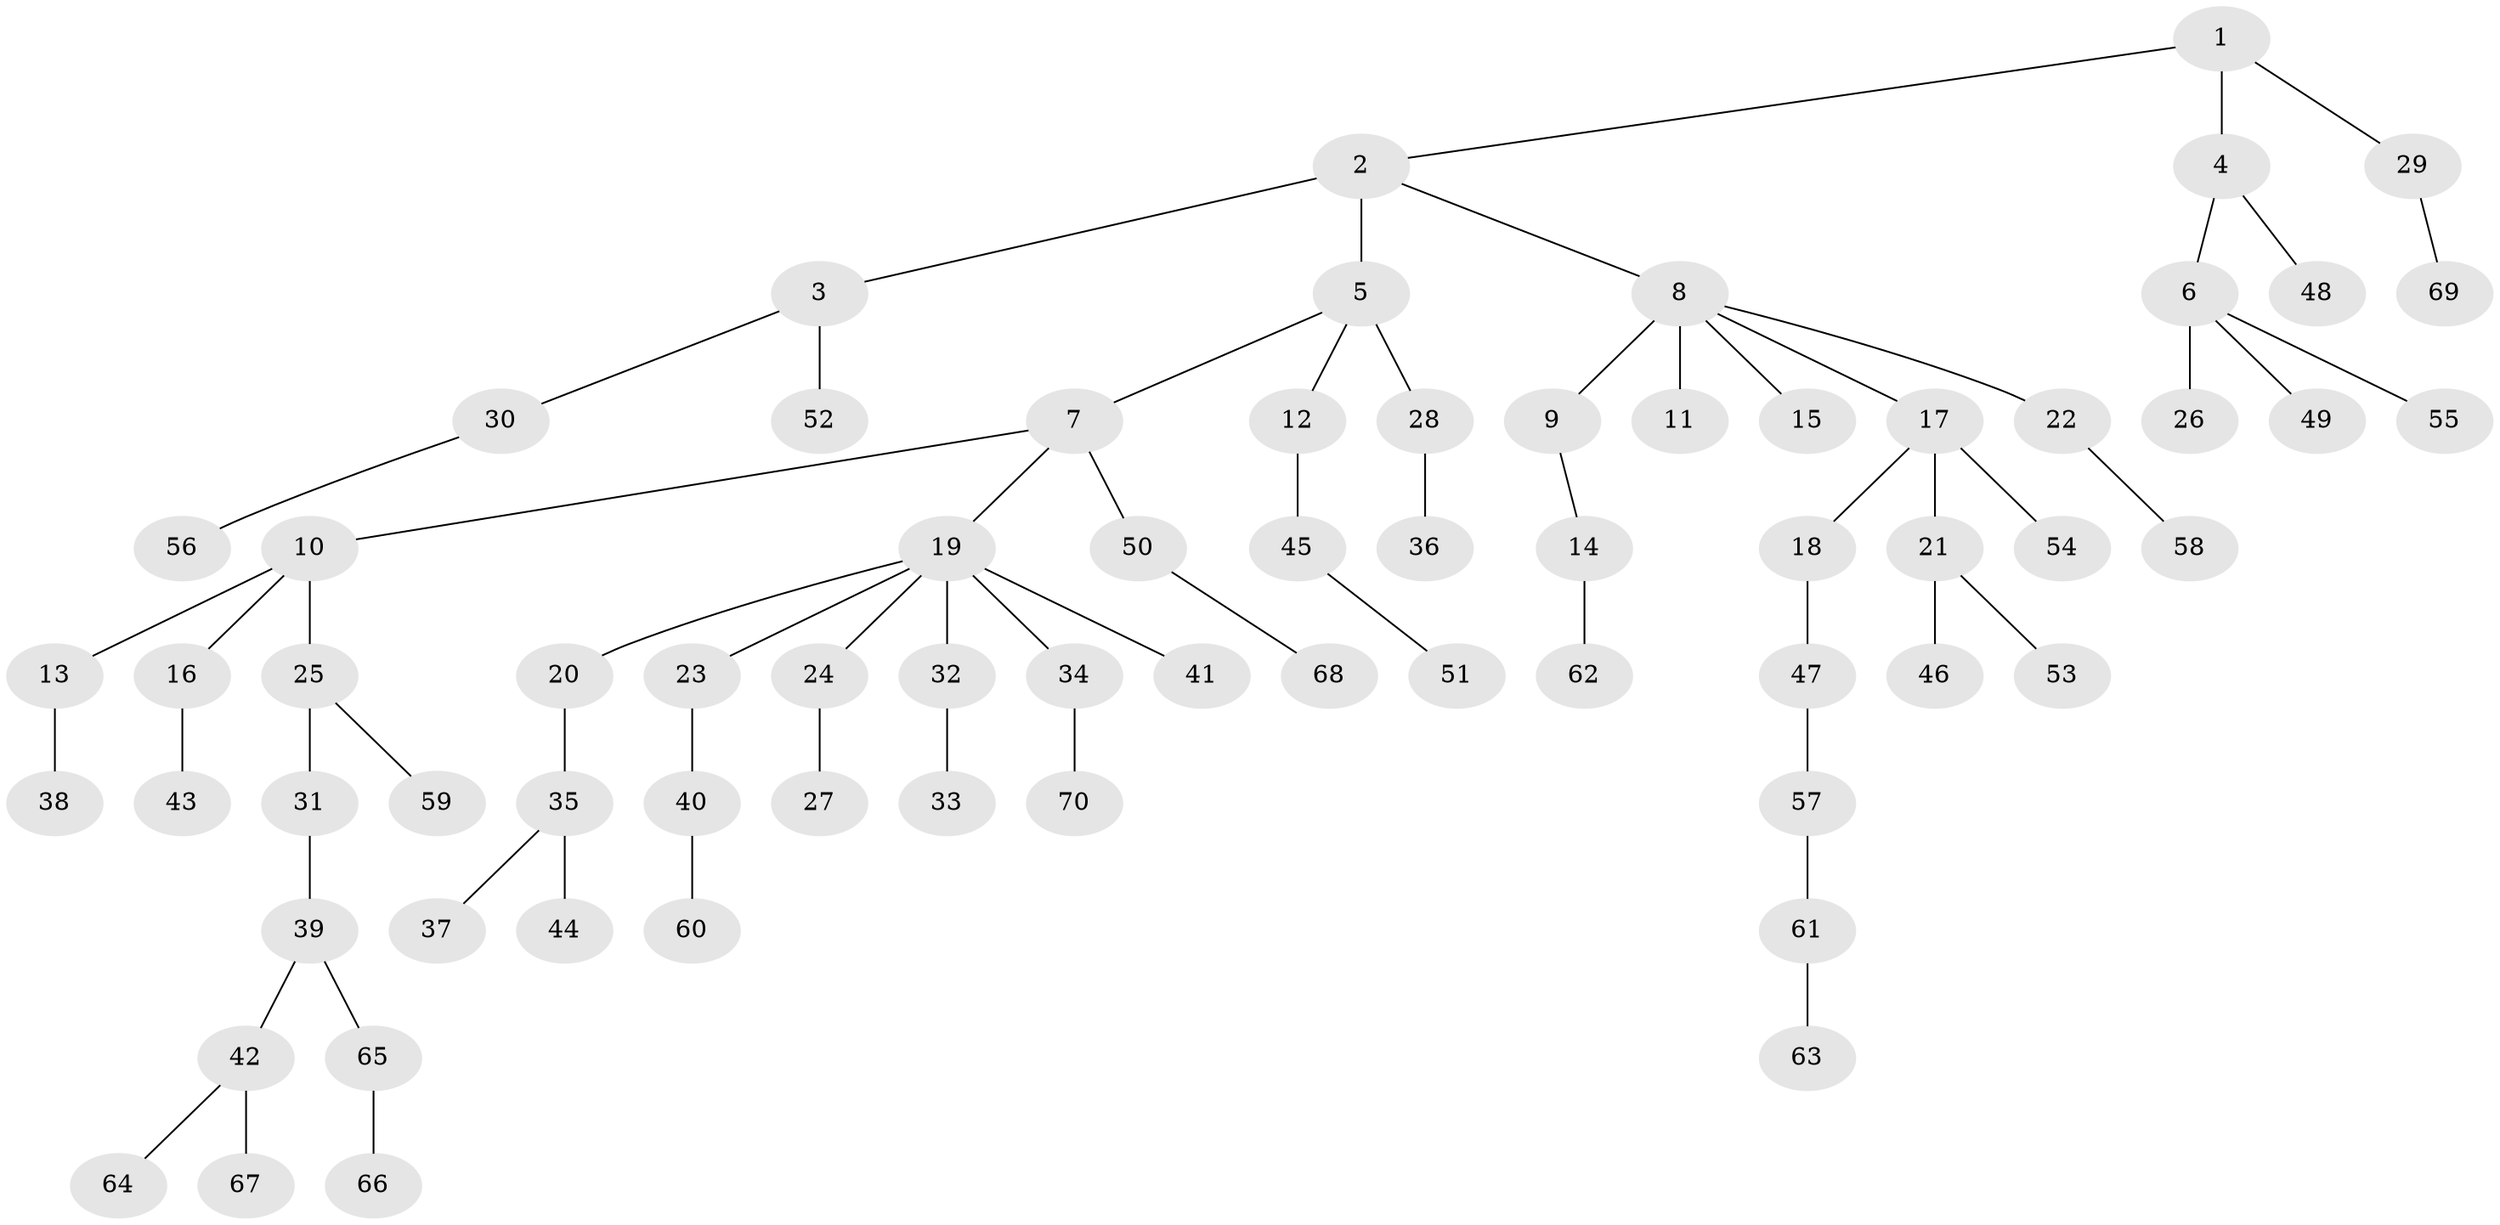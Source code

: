 // original degree distribution, {4: 0.06428571428571428, 3: 0.14285714285714285, 6: 0.014285714285714285, 5: 0.02142857142857143, 2: 0.3, 8: 0.007142857142857143, 1: 0.45}
// Generated by graph-tools (version 1.1) at 2025/36/03/09/25 02:36:55]
// undirected, 70 vertices, 69 edges
graph export_dot {
graph [start="1"]
  node [color=gray90,style=filled];
  1;
  2;
  3;
  4;
  5;
  6;
  7;
  8;
  9;
  10;
  11;
  12;
  13;
  14;
  15;
  16;
  17;
  18;
  19;
  20;
  21;
  22;
  23;
  24;
  25;
  26;
  27;
  28;
  29;
  30;
  31;
  32;
  33;
  34;
  35;
  36;
  37;
  38;
  39;
  40;
  41;
  42;
  43;
  44;
  45;
  46;
  47;
  48;
  49;
  50;
  51;
  52;
  53;
  54;
  55;
  56;
  57;
  58;
  59;
  60;
  61;
  62;
  63;
  64;
  65;
  66;
  67;
  68;
  69;
  70;
  1 -- 2 [weight=1.0];
  1 -- 4 [weight=1.0];
  1 -- 29 [weight=1.0];
  2 -- 3 [weight=1.0];
  2 -- 5 [weight=2.0];
  2 -- 8 [weight=1.0];
  3 -- 30 [weight=1.0];
  3 -- 52 [weight=1.0];
  4 -- 6 [weight=1.0];
  4 -- 48 [weight=1.0];
  5 -- 7 [weight=1.0];
  5 -- 12 [weight=1.0];
  5 -- 28 [weight=1.0];
  6 -- 26 [weight=2.0];
  6 -- 49 [weight=1.0];
  6 -- 55 [weight=1.0];
  7 -- 10 [weight=1.0];
  7 -- 19 [weight=1.0];
  7 -- 50 [weight=1.0];
  8 -- 9 [weight=1.0];
  8 -- 11 [weight=2.0];
  8 -- 15 [weight=1.0];
  8 -- 17 [weight=1.0];
  8 -- 22 [weight=1.0];
  9 -- 14 [weight=1.0];
  10 -- 13 [weight=1.0];
  10 -- 16 [weight=1.0];
  10 -- 25 [weight=1.0];
  12 -- 45 [weight=1.0];
  13 -- 38 [weight=1.0];
  14 -- 62 [weight=2.0];
  16 -- 43 [weight=1.0];
  17 -- 18 [weight=2.0];
  17 -- 21 [weight=1.0];
  17 -- 54 [weight=1.0];
  18 -- 47 [weight=1.0];
  19 -- 20 [weight=1.0];
  19 -- 23 [weight=1.0];
  19 -- 24 [weight=1.0];
  19 -- 32 [weight=1.0];
  19 -- 34 [weight=1.0];
  19 -- 41 [weight=1.0];
  20 -- 35 [weight=1.0];
  21 -- 46 [weight=1.0];
  21 -- 53 [weight=1.0];
  22 -- 58 [weight=1.0];
  23 -- 40 [weight=1.0];
  24 -- 27 [weight=1.0];
  25 -- 31 [weight=2.0];
  25 -- 59 [weight=1.0];
  28 -- 36 [weight=1.0];
  29 -- 69 [weight=1.0];
  30 -- 56 [weight=1.0];
  31 -- 39 [weight=1.0];
  32 -- 33 [weight=1.0];
  34 -- 70 [weight=1.0];
  35 -- 37 [weight=1.0];
  35 -- 44 [weight=1.0];
  39 -- 42 [weight=1.0];
  39 -- 65 [weight=1.0];
  40 -- 60 [weight=1.0];
  42 -- 64 [weight=1.0];
  42 -- 67 [weight=1.0];
  45 -- 51 [weight=1.0];
  47 -- 57 [weight=1.0];
  50 -- 68 [weight=1.0];
  57 -- 61 [weight=1.0];
  61 -- 63 [weight=1.0];
  65 -- 66 [weight=1.0];
}
